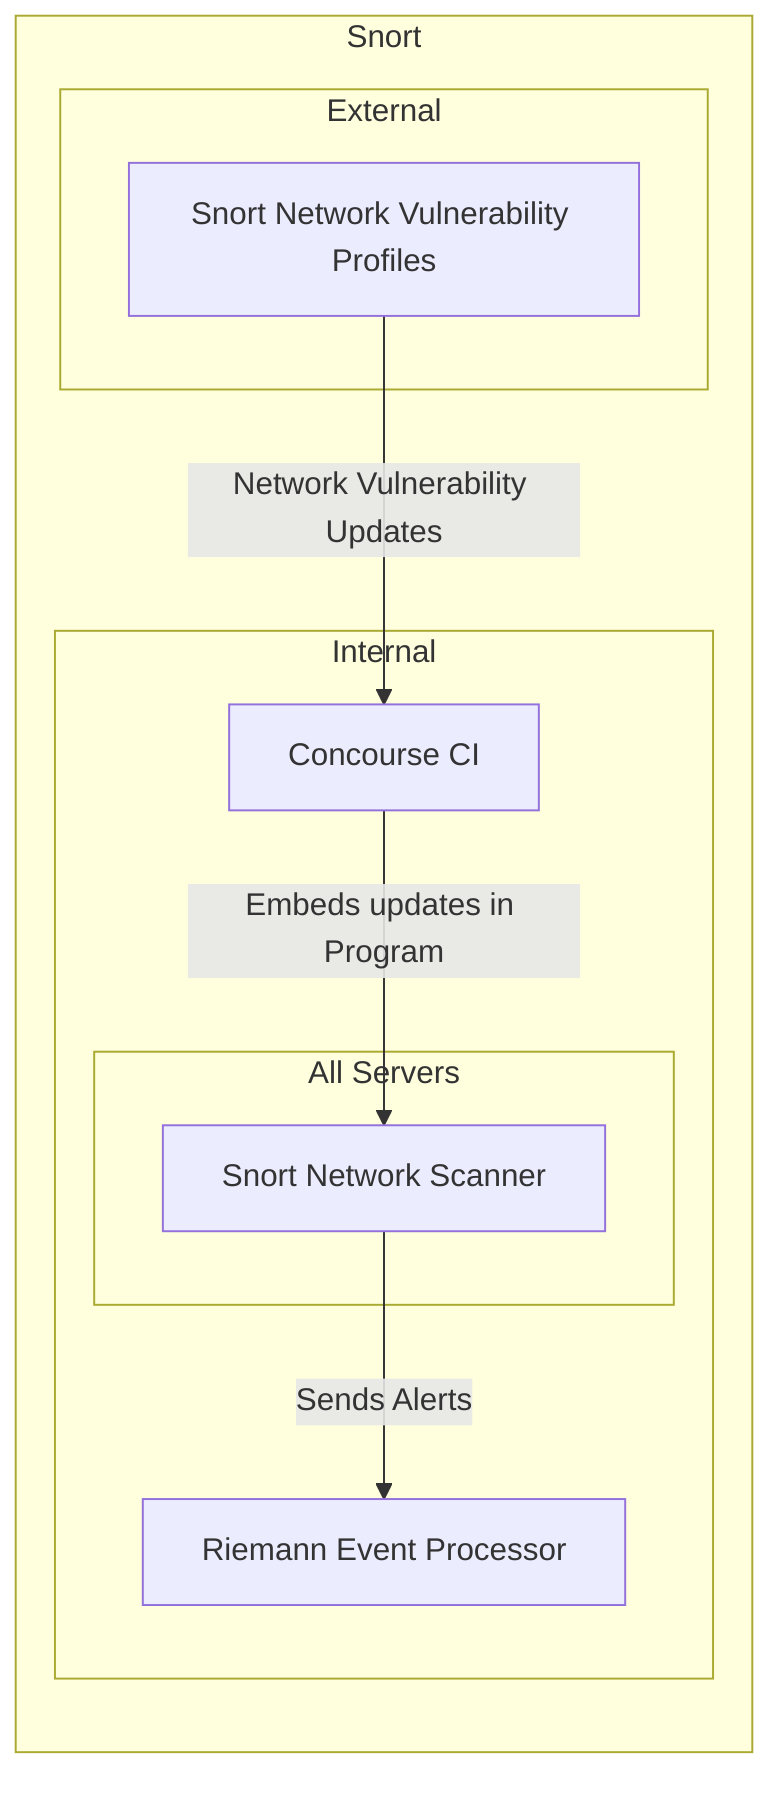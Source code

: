 graph LR
  subgraph Snort
    subgraph Internal
      concourse["Concourse CI"]
      subgraph All Servers
        snort["Snort Network Scanner"]
      end
      riemann3["Riemann Event Processor"]
    end
    subgraph External
      snort-updates["Snort Network Vulnerability Profiles"]
    end

    snort--Sends Alerts-->riemann3
    snort-updates--Network Vulnerability Updates-->concourse
    concourse--Embeds updates in Program-->snort
  end